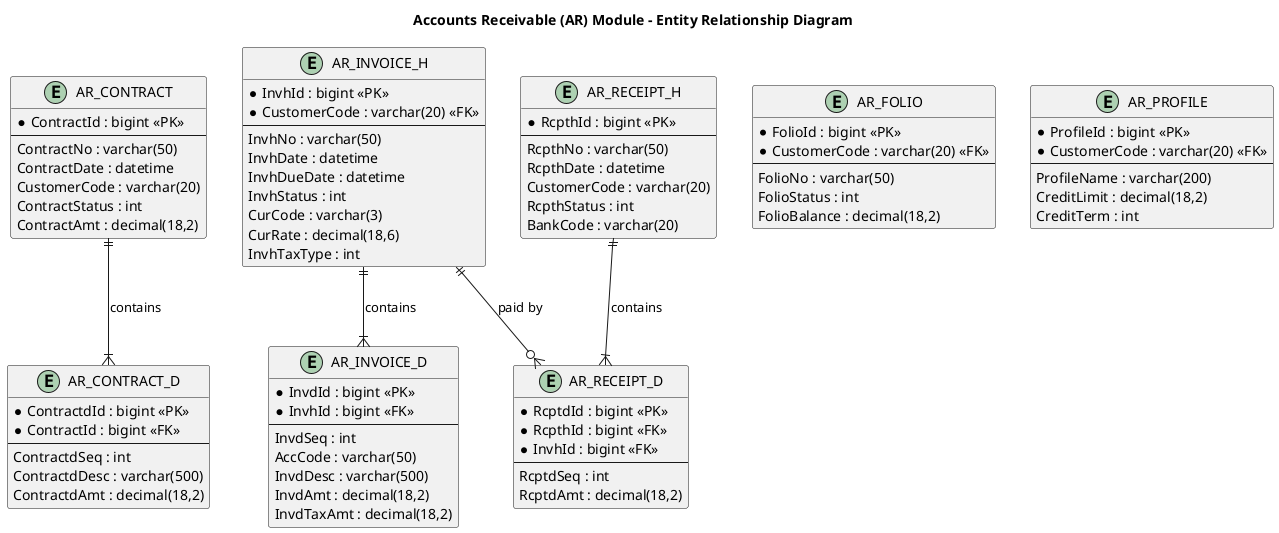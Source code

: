 @startuml
title Accounts Receivable (AR) Module - Entity Relationship Diagram

entity "AR_CONTRACT" as ar_contract {
  * ContractId : bigint <<PK>>
  --
  ContractNo : varchar(50)
  ContractDate : datetime
  CustomerCode : varchar(20)
  ContractStatus : int
  ContractAmt : decimal(18,2)
}

entity "AR_CONTRACT_D" as ar_contract_d {
  * ContractdId : bigint <<PK>>
  * ContractId : bigint <<FK>>
  --
  ContractdSeq : int
  ContractdDesc : varchar(500)
  ContractdAmt : decimal(18,2)
}

entity "AR_INVOICE_H" as ar_invoice {
  * InvhId : bigint <<PK>>
  * CustomerCode : varchar(20) <<FK>>
  --
  InvhNo : varchar(50)
  InvhDate : datetime
  InvhDueDate : datetime
  InvhStatus : int
  CurCode : varchar(3)
  CurRate : decimal(18,6)
  InvhTaxType : int
}

entity "AR_INVOICE_D" as ar_invoice_d {
  * InvdId : bigint <<PK>>
  * InvhId : bigint <<FK>>
  --
  InvdSeq : int
  AccCode : varchar(50)
  InvdDesc : varchar(500)
  InvdAmt : decimal(18,2)
  InvdTaxAmt : decimal(18,2)
}

entity "AR_RECEIPT_H" as ar_receipt {
  * RcpthId : bigint <<PK>>
  --
  RcpthNo : varchar(50)
  RcpthDate : datetime
  CustomerCode : varchar(20)
  RcpthStatus : int
  BankCode : varchar(20)
}

entity "AR_RECEIPT_D" as ar_receipt_d {
  * RcptdId : bigint <<PK>>
  * RcpthId : bigint <<FK>>
  * InvhId : bigint <<FK>>
  --
  RcptdSeq : int
  RcptdAmt : decimal(18,2)
}

entity "AR_FOLIO" as ar_folio {
  * FolioId : bigint <<PK>>
  * CustomerCode : varchar(20) <<FK>>
  --
  FolioNo : varchar(50)
  FolioStatus : int
  FolioBalance : decimal(18,2)
}

entity "AR_PROFILE" as ar_profile {
  * ProfileId : bigint <<PK>>
  * CustomerCode : varchar(20) <<FK>>
  --
  ProfileName : varchar(200)
  CreditLimit : decimal(18,2)
  CreditTerm : int
}

ar_contract ||--|{ ar_contract_d : "contains"
ar_invoice ||--|{ ar_invoice_d : "contains"
ar_receipt ||--|{ ar_receipt_d : "contains"
ar_invoice ||--o{ ar_receipt_d : "paid by"

@enduml
